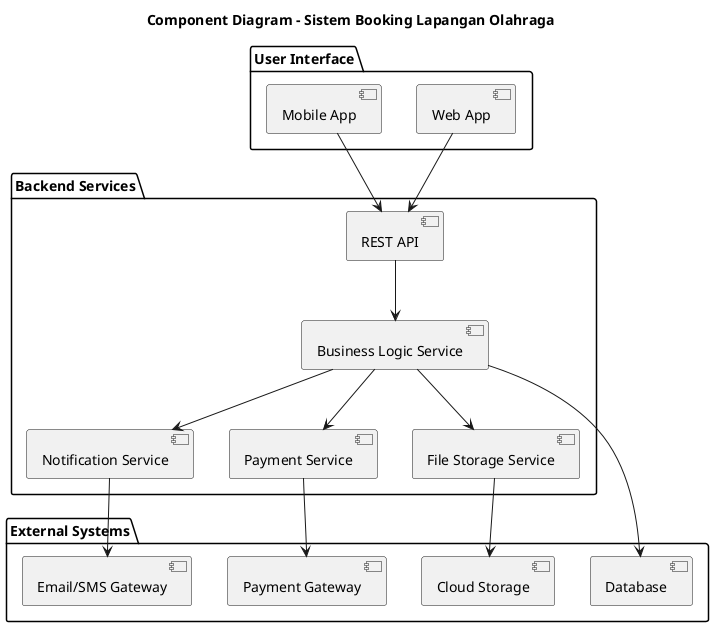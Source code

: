 @startuml
title Component Diagram - Sistem Booking Lapangan Olahraga

package "User Interface" {
    [Web App]
    [Mobile App]
}

package "Backend Services" {
    [REST API]
    [Business Logic Service]
    [Notification Service]
    [Payment Service]
    [File Storage Service]
}

package "External Systems" {
    [Database]
    [Email/SMS Gateway]
    [Payment Gateway]
    [Cloud Storage]
}

[Web App] --> [REST API]
[Mobile App] --> [REST API]
[REST API] --> [Business Logic Service]
[Business Logic Service] --> [Database]
[Business Logic Service] --> [Notification Service]
[Business Logic Service] --> [Payment Service]
[Business Logic Service] --> [File Storage Service]
[Notification Service] --> [Email/SMS Gateway]
[Payment Service] --> [Payment Gateway]
[File Storage Service] --> [Cloud Storage]

@enduml
